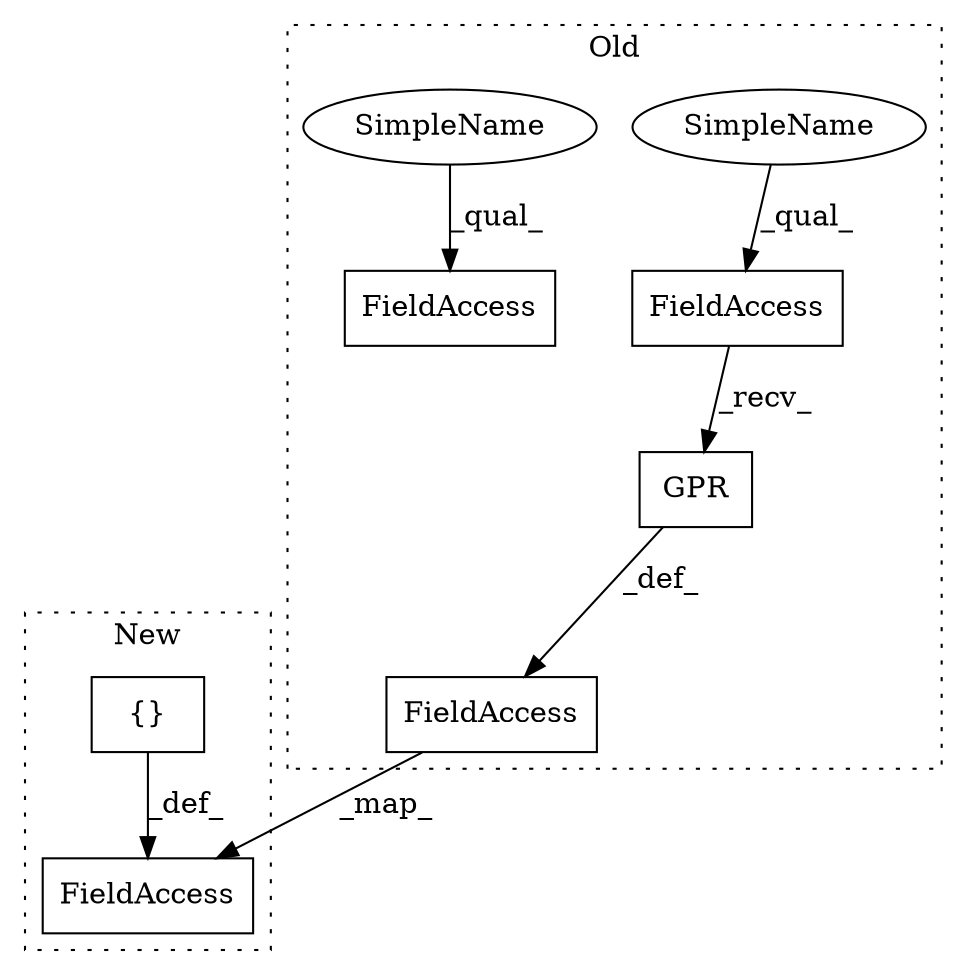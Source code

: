 digraph G {
subgraph cluster0 {
1 [label="GPR" a="32" s="2118,2150" l="4,1" shape="box"];
3 [label="FieldAccess" a="22" s="2104" l="13" shape="box"];
4 [label="FieldAccess" a="22" s="1979" l="13" shape="box"];
5 [label="FieldAccess" a="22" s="1693" l="10" shape="box"];
7 [label="SimpleName" a="42" s="2104" l="6" shape="ellipse"];
8 [label="SimpleName" a="42" s="1979" l="6" shape="ellipse"];
label = "Old";
style="dotted";
}
subgraph cluster1 {
2 [label="{}" a="4" s="1789,2008" l="1,1" shape="box"];
6 [label="FieldAccess" a="22" s="1693" l="10" shape="box"];
label = "New";
style="dotted";
}
1 -> 5 [label="_def_"];
2 -> 6 [label="_def_"];
3 -> 1 [label="_recv_"];
5 -> 6 [label="_map_"];
7 -> 3 [label="_qual_"];
8 -> 4 [label="_qual_"];
}